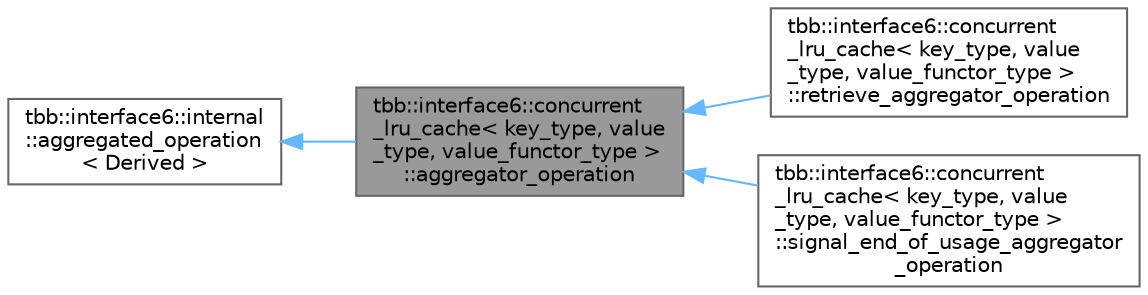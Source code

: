 digraph "tbb::interface6::concurrent_lru_cache&lt; key_type, value_type, value_functor_type &gt;::aggregator_operation"
{
 // LATEX_PDF_SIZE
  bgcolor="transparent";
  edge [fontname=Helvetica,fontsize=10,labelfontname=Helvetica,labelfontsize=10];
  node [fontname=Helvetica,fontsize=10,shape=box,height=0.2,width=0.4];
  rankdir="LR";
  Node1 [id="Node000001",label="tbb::interface6::concurrent\l_lru_cache\< key_type, value\l_type, value_functor_type \>\l::aggregator_operation",height=0.2,width=0.4,color="gray40", fillcolor="grey60", style="filled", fontcolor="black",tooltip=" "];
  Node2 -> Node1 [id="edge4_Node000001_Node000002",dir="back",color="steelblue1",style="solid",tooltip=" "];
  Node2 [id="Node000002",label="tbb::interface6::internal\l::aggregated_operation\l\< Derived \>",height=0.2,width=0.4,color="gray40", fillcolor="white", style="filled",URL="$classtbb_1_1interface6_1_1internal_1_1aggregated__operation.html",tooltip="aggregated_operation base class"];
  Node1 -> Node3 [id="edge5_Node000001_Node000003",dir="back",color="steelblue1",style="solid",tooltip=" "];
  Node3 [id="Node000003",label="tbb::interface6::concurrent\l_lru_cache\< key_type, value\l_type, value_functor_type \>\l::retrieve_aggregator_operation",height=0.2,width=0.4,color="gray40", fillcolor="white", style="filled",URL="$structtbb_1_1interface6_1_1concurrent__lru__cache_1_1retrieve__aggregator__operation.html",tooltip=" "];
  Node1 -> Node4 [id="edge6_Node000001_Node000004",dir="back",color="steelblue1",style="solid",tooltip=" "];
  Node4 [id="Node000004",label="tbb::interface6::concurrent\l_lru_cache\< key_type, value\l_type, value_functor_type \>\l::signal_end_of_usage_aggregator\l_operation",height=0.2,width=0.4,color="gray40", fillcolor="white", style="filled",URL="$structtbb_1_1interface6_1_1concurrent__lru__cache_1_1signal__end__of__usage__aggregator__operation.html",tooltip=" "];
}
